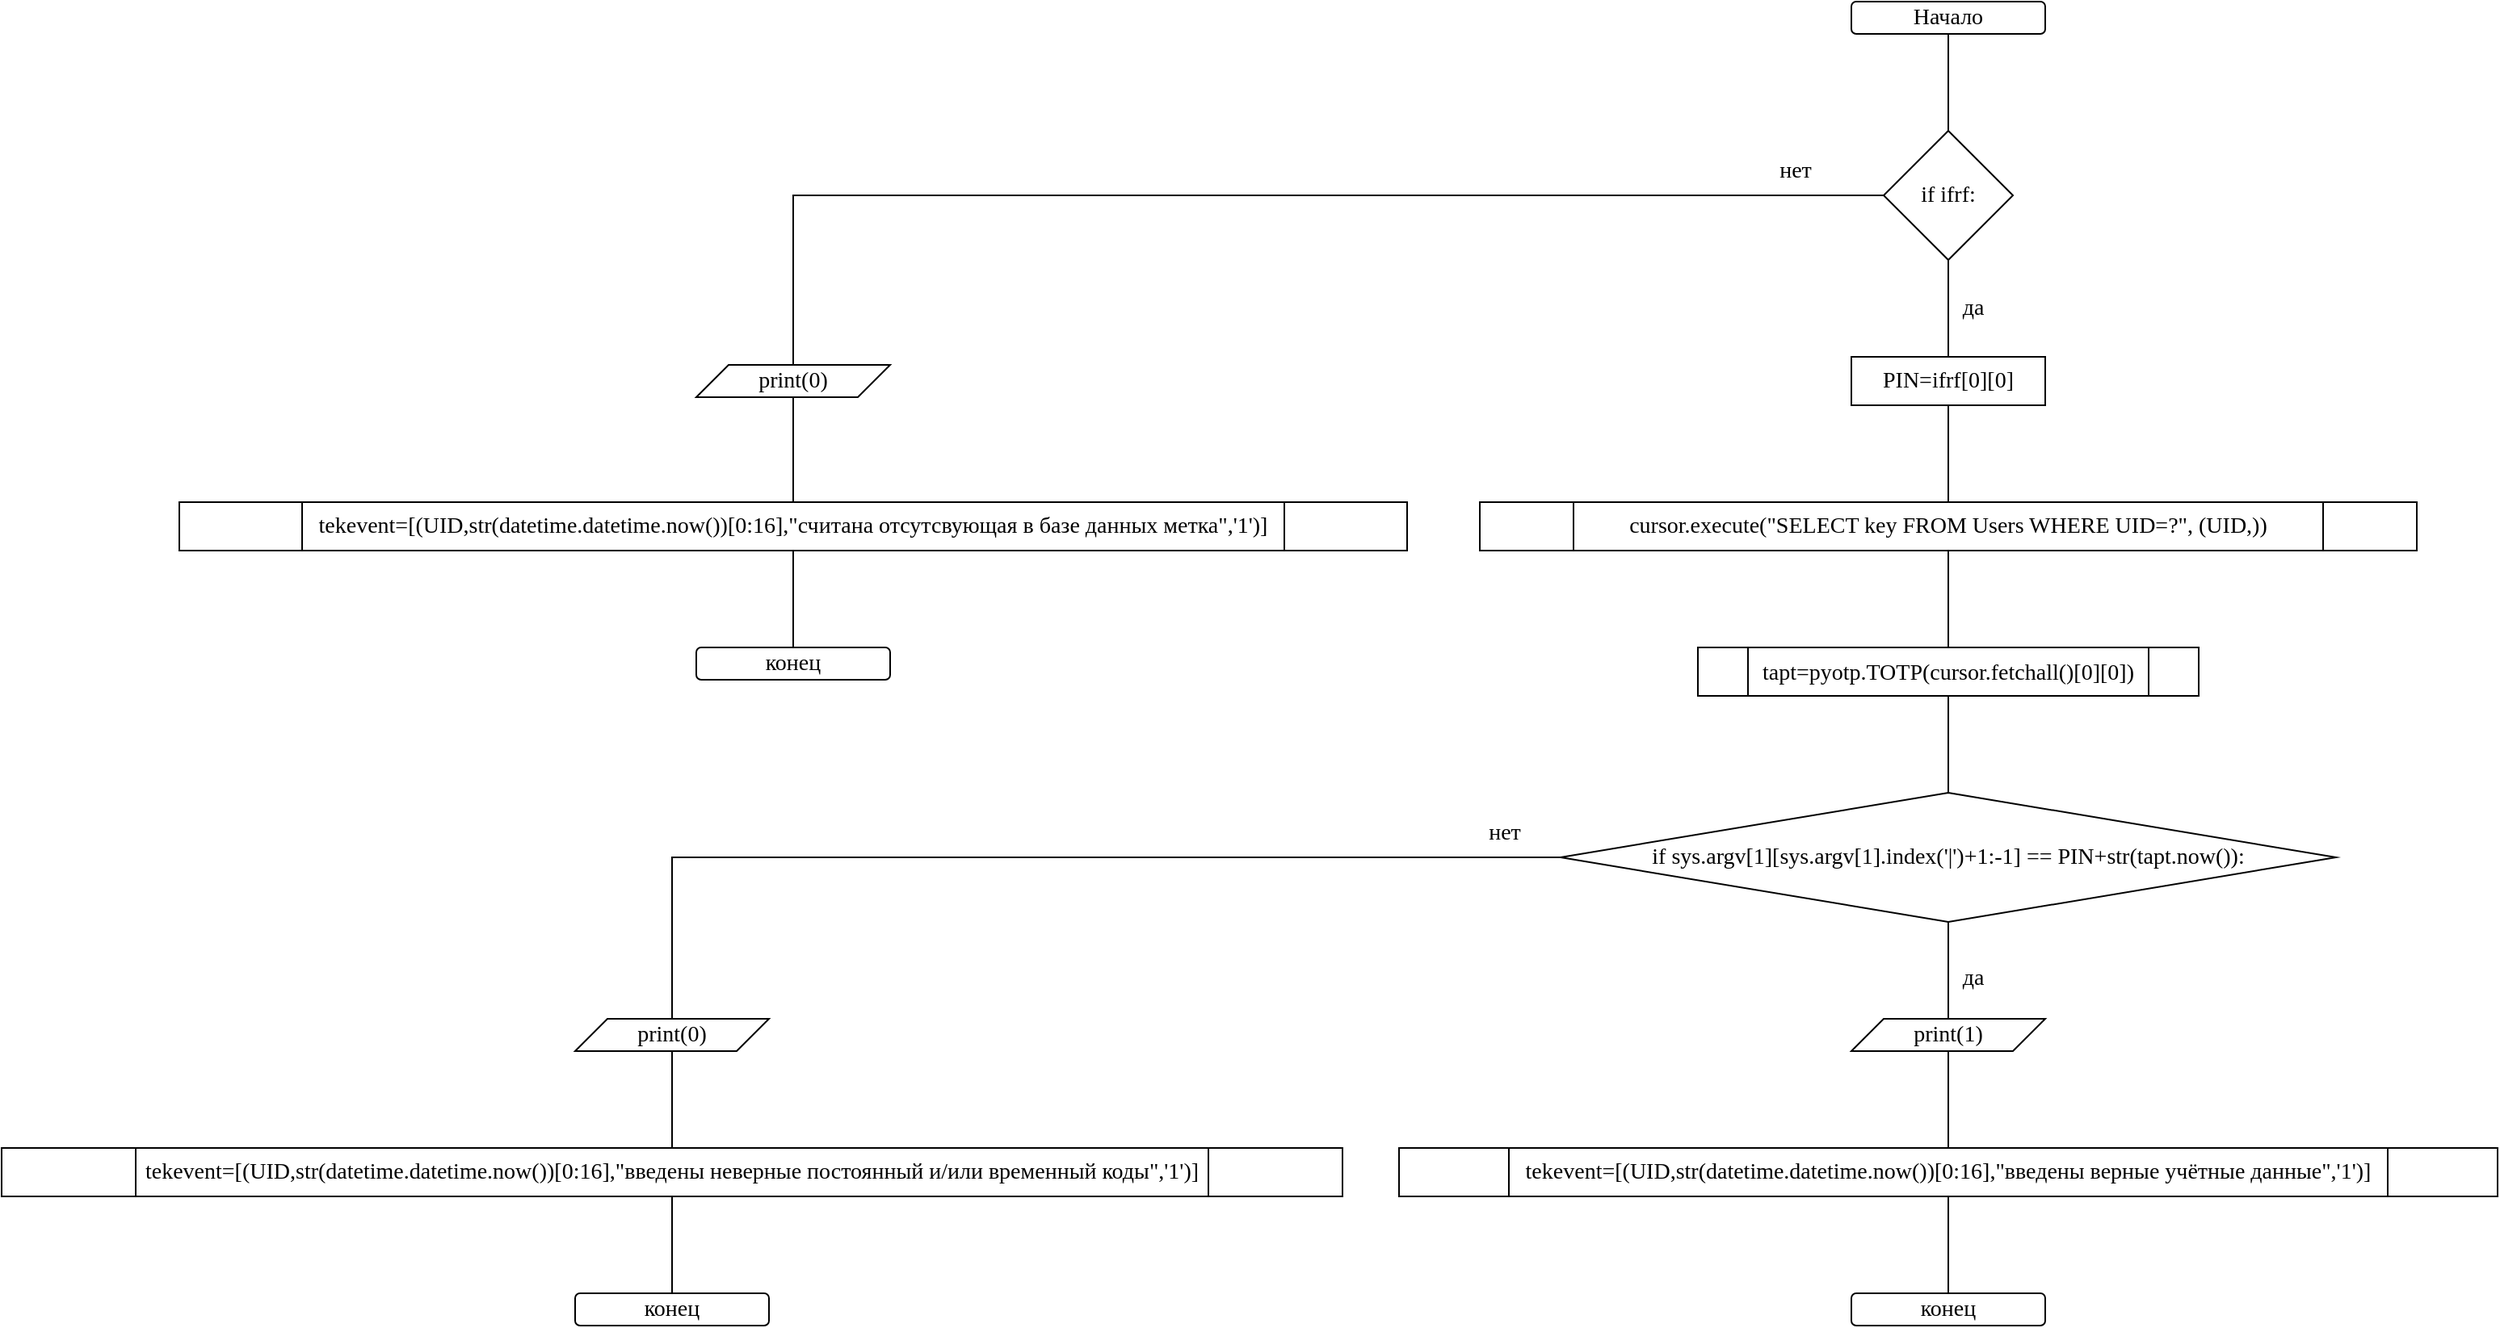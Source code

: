 <mxfile version="20.7.4" type="device"><diagram id="C5RBs43oDa-KdzZeNtuy" name="Page-1"><mxGraphModel dx="2911" dy="646" grid="1" gridSize="10" guides="1" tooltips="1" connect="1" arrows="1" fold="1" page="1" pageScale="1" pageWidth="827" pageHeight="1169" math="0" shadow="0"><root><mxCell id="WIyWlLk6GJQsqaUBKTNV-0"/><mxCell id="WIyWlLk6GJQsqaUBKTNV-1" parent="WIyWlLk6GJQsqaUBKTNV-0"/><mxCell id="QHxh4nnP7mDPkASyt-Yg-0" value="&lt;font style=&quot;vertical-align: inherit;&quot;&gt;&lt;font style=&quot;vertical-align: inherit;&quot;&gt;&lt;font style=&quot;vertical-align: inherit;&quot;&gt;&lt;font face=&quot;Times New Roman&quot; style=&quot;vertical-align: inherit; font-size: 14px;&quot;&gt;Начало&lt;/font&gt;&lt;/font&gt;&lt;/font&gt;&lt;/font&gt;" style="rounded=1;whiteSpace=wrap;html=1;fontSize=12;glass=0;strokeWidth=1;shadow=0;" parent="WIyWlLk6GJQsqaUBKTNV-1" vertex="1"><mxGeometry x="255" y="40" width="120" height="20" as="geometry"/></mxCell><mxCell id="QHxh4nnP7mDPkASyt-Yg-1" value="" style="endArrow=none;html=1;rounded=0;fontFamily=Times New Roman;fontSize=14;entryX=0.5;entryY=1;entryDx=0;entryDy=0;exitX=0.5;exitY=0;exitDx=0;exitDy=0;" parent="WIyWlLk6GJQsqaUBKTNV-1" source="QHxh4nnP7mDPkASyt-Yg-2" target="QHxh4nnP7mDPkASyt-Yg-0" edge="1"><mxGeometry width="50" height="50" relative="1" as="geometry"><mxPoint x="315" y="130" as="sourcePoint"/><mxPoint x="440" y="210" as="targetPoint"/></mxGeometry></mxCell><mxCell id="QHxh4nnP7mDPkASyt-Yg-2" value="if ifrf:" style="rhombus;whiteSpace=wrap;html=1;fontFamily=Times New Roman;fontSize=14;" parent="WIyWlLk6GJQsqaUBKTNV-1" vertex="1"><mxGeometry x="275" y="120" width="80" height="80" as="geometry"/></mxCell><mxCell id="QHxh4nnP7mDPkASyt-Yg-3" value="PIN=ifrf[0][0]" style="rounded=0;whiteSpace=wrap;html=1;fontFamily=Times New Roman;fontSize=14;" parent="WIyWlLk6GJQsqaUBKTNV-1" vertex="1"><mxGeometry x="255" y="260" width="120" height="30" as="geometry"/></mxCell><mxCell id="QHxh4nnP7mDPkASyt-Yg-4" value="" style="endArrow=none;html=1;rounded=0;fontFamily=Times New Roman;fontSize=14;entryX=0.5;entryY=1;entryDx=0;entryDy=0;exitX=0.5;exitY=0;exitDx=0;exitDy=0;" parent="WIyWlLk6GJQsqaUBKTNV-1" source="QHxh4nnP7mDPkASyt-Yg-3" target="QHxh4nnP7mDPkASyt-Yg-2" edge="1"><mxGeometry width="50" height="50" relative="1" as="geometry"><mxPoint x="280" y="250" as="sourcePoint"/><mxPoint x="330" y="200" as="targetPoint"/></mxGeometry></mxCell><mxCell id="ukWkYKMwxOQhlu82IKIN-0" value="&lt;font face=&quot;Times New Roman&quot;&gt;&lt;span style=&quot;font-size: 14px;&quot;&gt;cursor.execute(&quot;SELECT key FROM Users WHERE UID=?&quot;, (UID,))&lt;/span&gt;&lt;/font&gt;" style="shape=process;whiteSpace=wrap;html=1;backgroundOutline=1;" vertex="1" parent="WIyWlLk6GJQsqaUBKTNV-1"><mxGeometry x="25" y="350" width="580" height="30" as="geometry"/></mxCell><mxCell id="ukWkYKMwxOQhlu82IKIN-1" value="" style="endArrow=none;html=1;rounded=0;entryX=0.5;entryY=1;entryDx=0;entryDy=0;exitX=0.5;exitY=0;exitDx=0;exitDy=0;" edge="1" parent="WIyWlLk6GJQsqaUBKTNV-1" source="ukWkYKMwxOQhlu82IKIN-0" target="QHxh4nnP7mDPkASyt-Yg-3"><mxGeometry width="50" height="50" relative="1" as="geometry"><mxPoint x="390" y="310" as="sourcePoint"/><mxPoint x="440" y="260" as="targetPoint"/></mxGeometry></mxCell><mxCell id="ukWkYKMwxOQhlu82IKIN-2" value="&lt;font style=&quot;vertical-align: inherit;&quot;&gt;&lt;font face=&quot;Times New Roman&quot; style=&quot;vertical-align: inherit; font-size: 14px;&quot;&gt;да&lt;/font&gt;&lt;/font&gt;" style="text;html=1;align=center;verticalAlign=middle;resizable=0;points=[];autosize=1;strokeColor=none;fillColor=none;" vertex="1" parent="WIyWlLk6GJQsqaUBKTNV-1"><mxGeometry x="310" y="215" width="40" height="30" as="geometry"/></mxCell><mxCell id="ukWkYKMwxOQhlu82IKIN-3" value="&lt;font style=&quot;vertical-align: inherit; font-size: 14px;&quot;&gt;&lt;font style=&quot;vertical-align: inherit; font-size: 14px;&quot;&gt;&lt;font style=&quot;vertical-align: inherit; font-size: 14px;&quot;&gt;&lt;font face=&quot;Times New Roman&quot; style=&quot;vertical-align: inherit; font-size: 14px;&quot;&gt;tapt=pyotp.TOTP(cursor.fetchall()[0][0])&lt;/font&gt;&lt;/font&gt;&lt;/font&gt;&lt;/font&gt;" style="shape=process;whiteSpace=wrap;html=1;backgroundOutline=1;" vertex="1" parent="WIyWlLk6GJQsqaUBKTNV-1"><mxGeometry x="160" y="440" width="310" height="30" as="geometry"/></mxCell><mxCell id="ukWkYKMwxOQhlu82IKIN-4" value="" style="endArrow=none;html=1;rounded=0;fontFamily=Times New Roman;fontSize=14;entryX=0.5;entryY=1;entryDx=0;entryDy=0;exitX=0.5;exitY=0;exitDx=0;exitDy=0;" edge="1" parent="WIyWlLk6GJQsqaUBKTNV-1" source="ukWkYKMwxOQhlu82IKIN-3" target="ukWkYKMwxOQhlu82IKIN-0"><mxGeometry width="50" height="50" relative="1" as="geometry"><mxPoint x="370" y="410" as="sourcePoint"/><mxPoint x="420" y="360" as="targetPoint"/></mxGeometry></mxCell><mxCell id="ukWkYKMwxOQhlu82IKIN-7" value="if sys.argv[1][sys.argv[1].index('|')+1:-1] == PIN+str(tapt.now()):" style="rhombus;whiteSpace=wrap;html=1;fontFamily=Times New Roman;fontSize=14;" vertex="1" parent="WIyWlLk6GJQsqaUBKTNV-1"><mxGeometry x="75" y="530" width="480" height="80" as="geometry"/></mxCell><mxCell id="ukWkYKMwxOQhlu82IKIN-8" value="print(1)" style="shape=parallelogram;perimeter=parallelogramPerimeter;whiteSpace=wrap;html=1;fixedSize=1;fontFamily=Times New Roman;fontSize=14;" vertex="1" parent="WIyWlLk6GJQsqaUBKTNV-1"><mxGeometry x="255" y="670" width="120" height="20" as="geometry"/></mxCell><mxCell id="ukWkYKMwxOQhlu82IKIN-9" value="tekevent=[(UID,str(datetime.datetime.now())[0:16],&quot;введены верные учётные данные&quot;,'1')]" style="shape=process;whiteSpace=wrap;html=1;backgroundOutline=1;fontFamily=Times New Roman;fontSize=14;" vertex="1" parent="WIyWlLk6GJQsqaUBKTNV-1"><mxGeometry x="-25" y="750" width="680" height="30" as="geometry"/></mxCell><mxCell id="ukWkYKMwxOQhlu82IKIN-10" value="" style="endArrow=none;html=1;rounded=0;fontFamily=Times New Roman;fontSize=14;entryX=0.5;entryY=1;entryDx=0;entryDy=0;exitX=0.5;exitY=0;exitDx=0;exitDy=0;" edge="1" parent="WIyWlLk6GJQsqaUBKTNV-1" source="ukWkYKMwxOQhlu82IKIN-7" target="ukWkYKMwxOQhlu82IKIN-3"><mxGeometry width="50" height="50" relative="1" as="geometry"><mxPoint x="290" y="740" as="sourcePoint"/><mxPoint x="340" y="690" as="targetPoint"/></mxGeometry></mxCell><mxCell id="ukWkYKMwxOQhlu82IKIN-11" value="" style="endArrow=none;html=1;rounded=0;fontFamily=Times New Roman;fontSize=14;entryX=0.5;entryY=1;entryDx=0;entryDy=0;exitX=0.5;exitY=0;exitDx=0;exitDy=0;" edge="1" parent="WIyWlLk6GJQsqaUBKTNV-1" source="ukWkYKMwxOQhlu82IKIN-8" target="ukWkYKMwxOQhlu82IKIN-7"><mxGeometry width="50" height="50" relative="1" as="geometry"><mxPoint x="290" y="740" as="sourcePoint"/><mxPoint x="340" y="690" as="targetPoint"/></mxGeometry></mxCell><mxCell id="ukWkYKMwxOQhlu82IKIN-12" value="" style="endArrow=none;html=1;rounded=0;fontFamily=Times New Roman;fontSize=14;entryX=0.5;entryY=1;entryDx=0;entryDy=0;exitX=0.5;exitY=0;exitDx=0;exitDy=0;" edge="1" parent="WIyWlLk6GJQsqaUBKTNV-1" source="ukWkYKMwxOQhlu82IKIN-9" target="ukWkYKMwxOQhlu82IKIN-8"><mxGeometry width="50" height="50" relative="1" as="geometry"><mxPoint x="290" y="740" as="sourcePoint"/><mxPoint x="340" y="690" as="targetPoint"/></mxGeometry></mxCell><mxCell id="ukWkYKMwxOQhlu82IKIN-13" value="конец" style="rounded=1;whiteSpace=wrap;html=1;fontFamily=Times New Roman;fontSize=14;" vertex="1" parent="WIyWlLk6GJQsqaUBKTNV-1"><mxGeometry x="255" y="840" width="120" height="20" as="geometry"/></mxCell><mxCell id="ukWkYKMwxOQhlu82IKIN-14" value="" style="endArrow=none;html=1;rounded=0;fontFamily=Times New Roman;fontSize=14;entryX=0.5;entryY=1;entryDx=0;entryDy=0;exitX=0.5;exitY=0;exitDx=0;exitDy=0;" edge="1" parent="WIyWlLk6GJQsqaUBKTNV-1" source="ukWkYKMwxOQhlu82IKIN-13" target="ukWkYKMwxOQhlu82IKIN-9"><mxGeometry width="50" height="50" relative="1" as="geometry"><mxPoint x="290" y="920" as="sourcePoint"/><mxPoint x="340" y="870" as="targetPoint"/></mxGeometry></mxCell><mxCell id="ukWkYKMwxOQhlu82IKIN-15" value="да" style="text;html=1;align=center;verticalAlign=middle;resizable=0;points=[];autosize=1;strokeColor=none;fillColor=none;fontSize=14;fontFamily=Times New Roman;" vertex="1" parent="WIyWlLk6GJQsqaUBKTNV-1"><mxGeometry x="310" y="630" width="40" height="30" as="geometry"/></mxCell><mxCell id="ukWkYKMwxOQhlu82IKIN-16" value="" style="endArrow=none;html=1;rounded=0;fontFamily=Times New Roman;fontSize=14;entryX=0;entryY=0.5;entryDx=0;entryDy=0;exitX=0.5;exitY=0;exitDx=0;exitDy=0;" edge="1" parent="WIyWlLk6GJQsqaUBKTNV-1" source="ukWkYKMwxOQhlu82IKIN-19" target="ukWkYKMwxOQhlu82IKIN-7"><mxGeometry width="50" height="50" relative="1" as="geometry"><mxPoint x="-90" y="630" as="sourcePoint"/><mxPoint x="40" y="620" as="targetPoint"/><Array as="points"><mxPoint x="-475" y="570"/></Array></mxGeometry></mxCell><mxCell id="ukWkYKMwxOQhlu82IKIN-17" value="нет" style="text;html=1;align=center;verticalAlign=middle;resizable=0;points=[];autosize=1;strokeColor=none;fillColor=none;fontSize=14;fontFamily=Times New Roman;" vertex="1" parent="WIyWlLk6GJQsqaUBKTNV-1"><mxGeometry x="20" y="540" width="40" height="30" as="geometry"/></mxCell><mxCell id="ukWkYKMwxOQhlu82IKIN-18" value="tekevent=[(UID,str(datetime.datetime.now())[0:16],&quot;введены неверные постоянный и/или временный коды&quot;,'1')]" style="shape=process;whiteSpace=wrap;html=1;backgroundOutline=1;fontFamily=Times New Roman;fontSize=14;" vertex="1" parent="WIyWlLk6GJQsqaUBKTNV-1"><mxGeometry x="-890" y="750" width="830" height="30" as="geometry"/></mxCell><mxCell id="ukWkYKMwxOQhlu82IKIN-19" value="print(0)" style="shape=parallelogram;perimeter=parallelogramPerimeter;whiteSpace=wrap;html=1;fixedSize=1;fontFamily=Times New Roman;fontSize=14;" vertex="1" parent="WIyWlLk6GJQsqaUBKTNV-1"><mxGeometry x="-535" y="670" width="120" height="20" as="geometry"/></mxCell><mxCell id="ukWkYKMwxOQhlu82IKIN-20" value="" style="endArrow=none;html=1;rounded=0;fontFamily=Times New Roman;fontSize=14;entryX=0.5;entryY=1;entryDx=0;entryDy=0;exitX=0.5;exitY=0;exitDx=0;exitDy=0;" edge="1" parent="WIyWlLk6GJQsqaUBKTNV-1" source="ukWkYKMwxOQhlu82IKIN-18" target="ukWkYKMwxOQhlu82IKIN-19"><mxGeometry width="50" height="50" relative="1" as="geometry"><mxPoint x="-370" y="670" as="sourcePoint"/><mxPoint x="-320" y="620" as="targetPoint"/></mxGeometry></mxCell><mxCell id="ukWkYKMwxOQhlu82IKIN-27" value="конец" style="rounded=1;whiteSpace=wrap;html=1;fontFamily=Times New Roman;fontSize=14;" vertex="1" parent="WIyWlLk6GJQsqaUBKTNV-1"><mxGeometry x="-535" y="840" width="120" height="20" as="geometry"/></mxCell><mxCell id="ukWkYKMwxOQhlu82IKIN-28" value="" style="endArrow=none;html=1;rounded=0;fontFamily=Times New Roman;fontSize=14;exitX=0.5;exitY=0;exitDx=0;exitDy=0;entryX=0.5;entryY=1;entryDx=0;entryDy=0;" edge="1" parent="WIyWlLk6GJQsqaUBKTNV-1" source="ukWkYKMwxOQhlu82IKIN-27" target="ukWkYKMwxOQhlu82IKIN-18"><mxGeometry width="50" height="50" relative="1" as="geometry"><mxPoint x="-500" y="920" as="sourcePoint"/><mxPoint x="-460" y="790" as="targetPoint"/></mxGeometry></mxCell><mxCell id="ukWkYKMwxOQhlu82IKIN-29" value="" style="endArrow=none;html=1;rounded=0;fontFamily=Times New Roman;fontSize=14;entryX=0;entryY=0.5;entryDx=0;entryDy=0;exitX=0.5;exitY=0;exitDx=0;exitDy=0;" edge="1" parent="WIyWlLk6GJQsqaUBKTNV-1" source="ukWkYKMwxOQhlu82IKIN-31" target="QHxh4nnP7mDPkASyt-Yg-2"><mxGeometry width="50" height="50" relative="1" as="geometry"><mxPoint x="-180" y="70" as="sourcePoint"/><mxPoint x="-90" y="340" as="targetPoint"/><Array as="points"><mxPoint x="-400" y="160"/></Array></mxGeometry></mxCell><mxCell id="ukWkYKMwxOQhlu82IKIN-30" value="tekevent=[(UID,str(datetime.datetime.now())[0:16],&quot;считана отсутсвующая в базе данных метка&quot;,'1')]" style="shape=process;whiteSpace=wrap;html=1;backgroundOutline=1;fontFamily=Times New Roman;fontSize=14;" vertex="1" parent="WIyWlLk6GJQsqaUBKTNV-1"><mxGeometry x="-780" y="350" width="760" height="30" as="geometry"/></mxCell><mxCell id="ukWkYKMwxOQhlu82IKIN-31" value="print(0)" style="shape=parallelogram;perimeter=parallelogramPerimeter;whiteSpace=wrap;html=1;fixedSize=1;fontFamily=Times New Roman;fontSize=14;" vertex="1" parent="WIyWlLk6GJQsqaUBKTNV-1"><mxGeometry x="-460" y="265" width="120" height="20" as="geometry"/></mxCell><mxCell id="ukWkYKMwxOQhlu82IKIN-32" value="" style="endArrow=none;html=1;rounded=0;fontFamily=Times New Roman;fontSize=14;entryX=0.5;entryY=1;entryDx=0;entryDy=0;exitX=0.5;exitY=0;exitDx=0;exitDy=0;" edge="1" parent="WIyWlLk6GJQsqaUBKTNV-1" source="ukWkYKMwxOQhlu82IKIN-30" target="ukWkYKMwxOQhlu82IKIN-31"><mxGeometry width="50" height="50" relative="1" as="geometry"><mxPoint x="-250" y="450" as="sourcePoint"/><mxPoint x="-200" y="400" as="targetPoint"/></mxGeometry></mxCell><mxCell id="ukWkYKMwxOQhlu82IKIN-33" value="конец" style="rounded=1;whiteSpace=wrap;html=1;fontFamily=Times New Roman;fontSize=14;" vertex="1" parent="WIyWlLk6GJQsqaUBKTNV-1"><mxGeometry x="-460" y="440" width="120" height="20" as="geometry"/></mxCell><mxCell id="ukWkYKMwxOQhlu82IKIN-34" value="" style="endArrow=none;html=1;rounded=0;fontFamily=Times New Roman;fontSize=14;exitX=0.5;exitY=0;exitDx=0;exitDy=0;entryX=0.5;entryY=1;entryDx=0;entryDy=0;" edge="1" parent="WIyWlLk6GJQsqaUBKTNV-1" source="ukWkYKMwxOQhlu82IKIN-33" target="ukWkYKMwxOQhlu82IKIN-30"><mxGeometry width="50" height="50" relative="1" as="geometry"><mxPoint x="-425" y="520" as="sourcePoint"/><mxPoint x="-330" y="410" as="targetPoint"/></mxGeometry></mxCell><mxCell id="ukWkYKMwxOQhlu82IKIN-35" value="нет" style="text;html=1;align=center;verticalAlign=middle;resizable=0;points=[];autosize=1;strokeColor=none;fillColor=none;fontSize=14;fontFamily=Times New Roman;" vertex="1" parent="WIyWlLk6GJQsqaUBKTNV-1"><mxGeometry x="200" y="130" width="40" height="30" as="geometry"/></mxCell></root></mxGraphModel></diagram></mxfile>